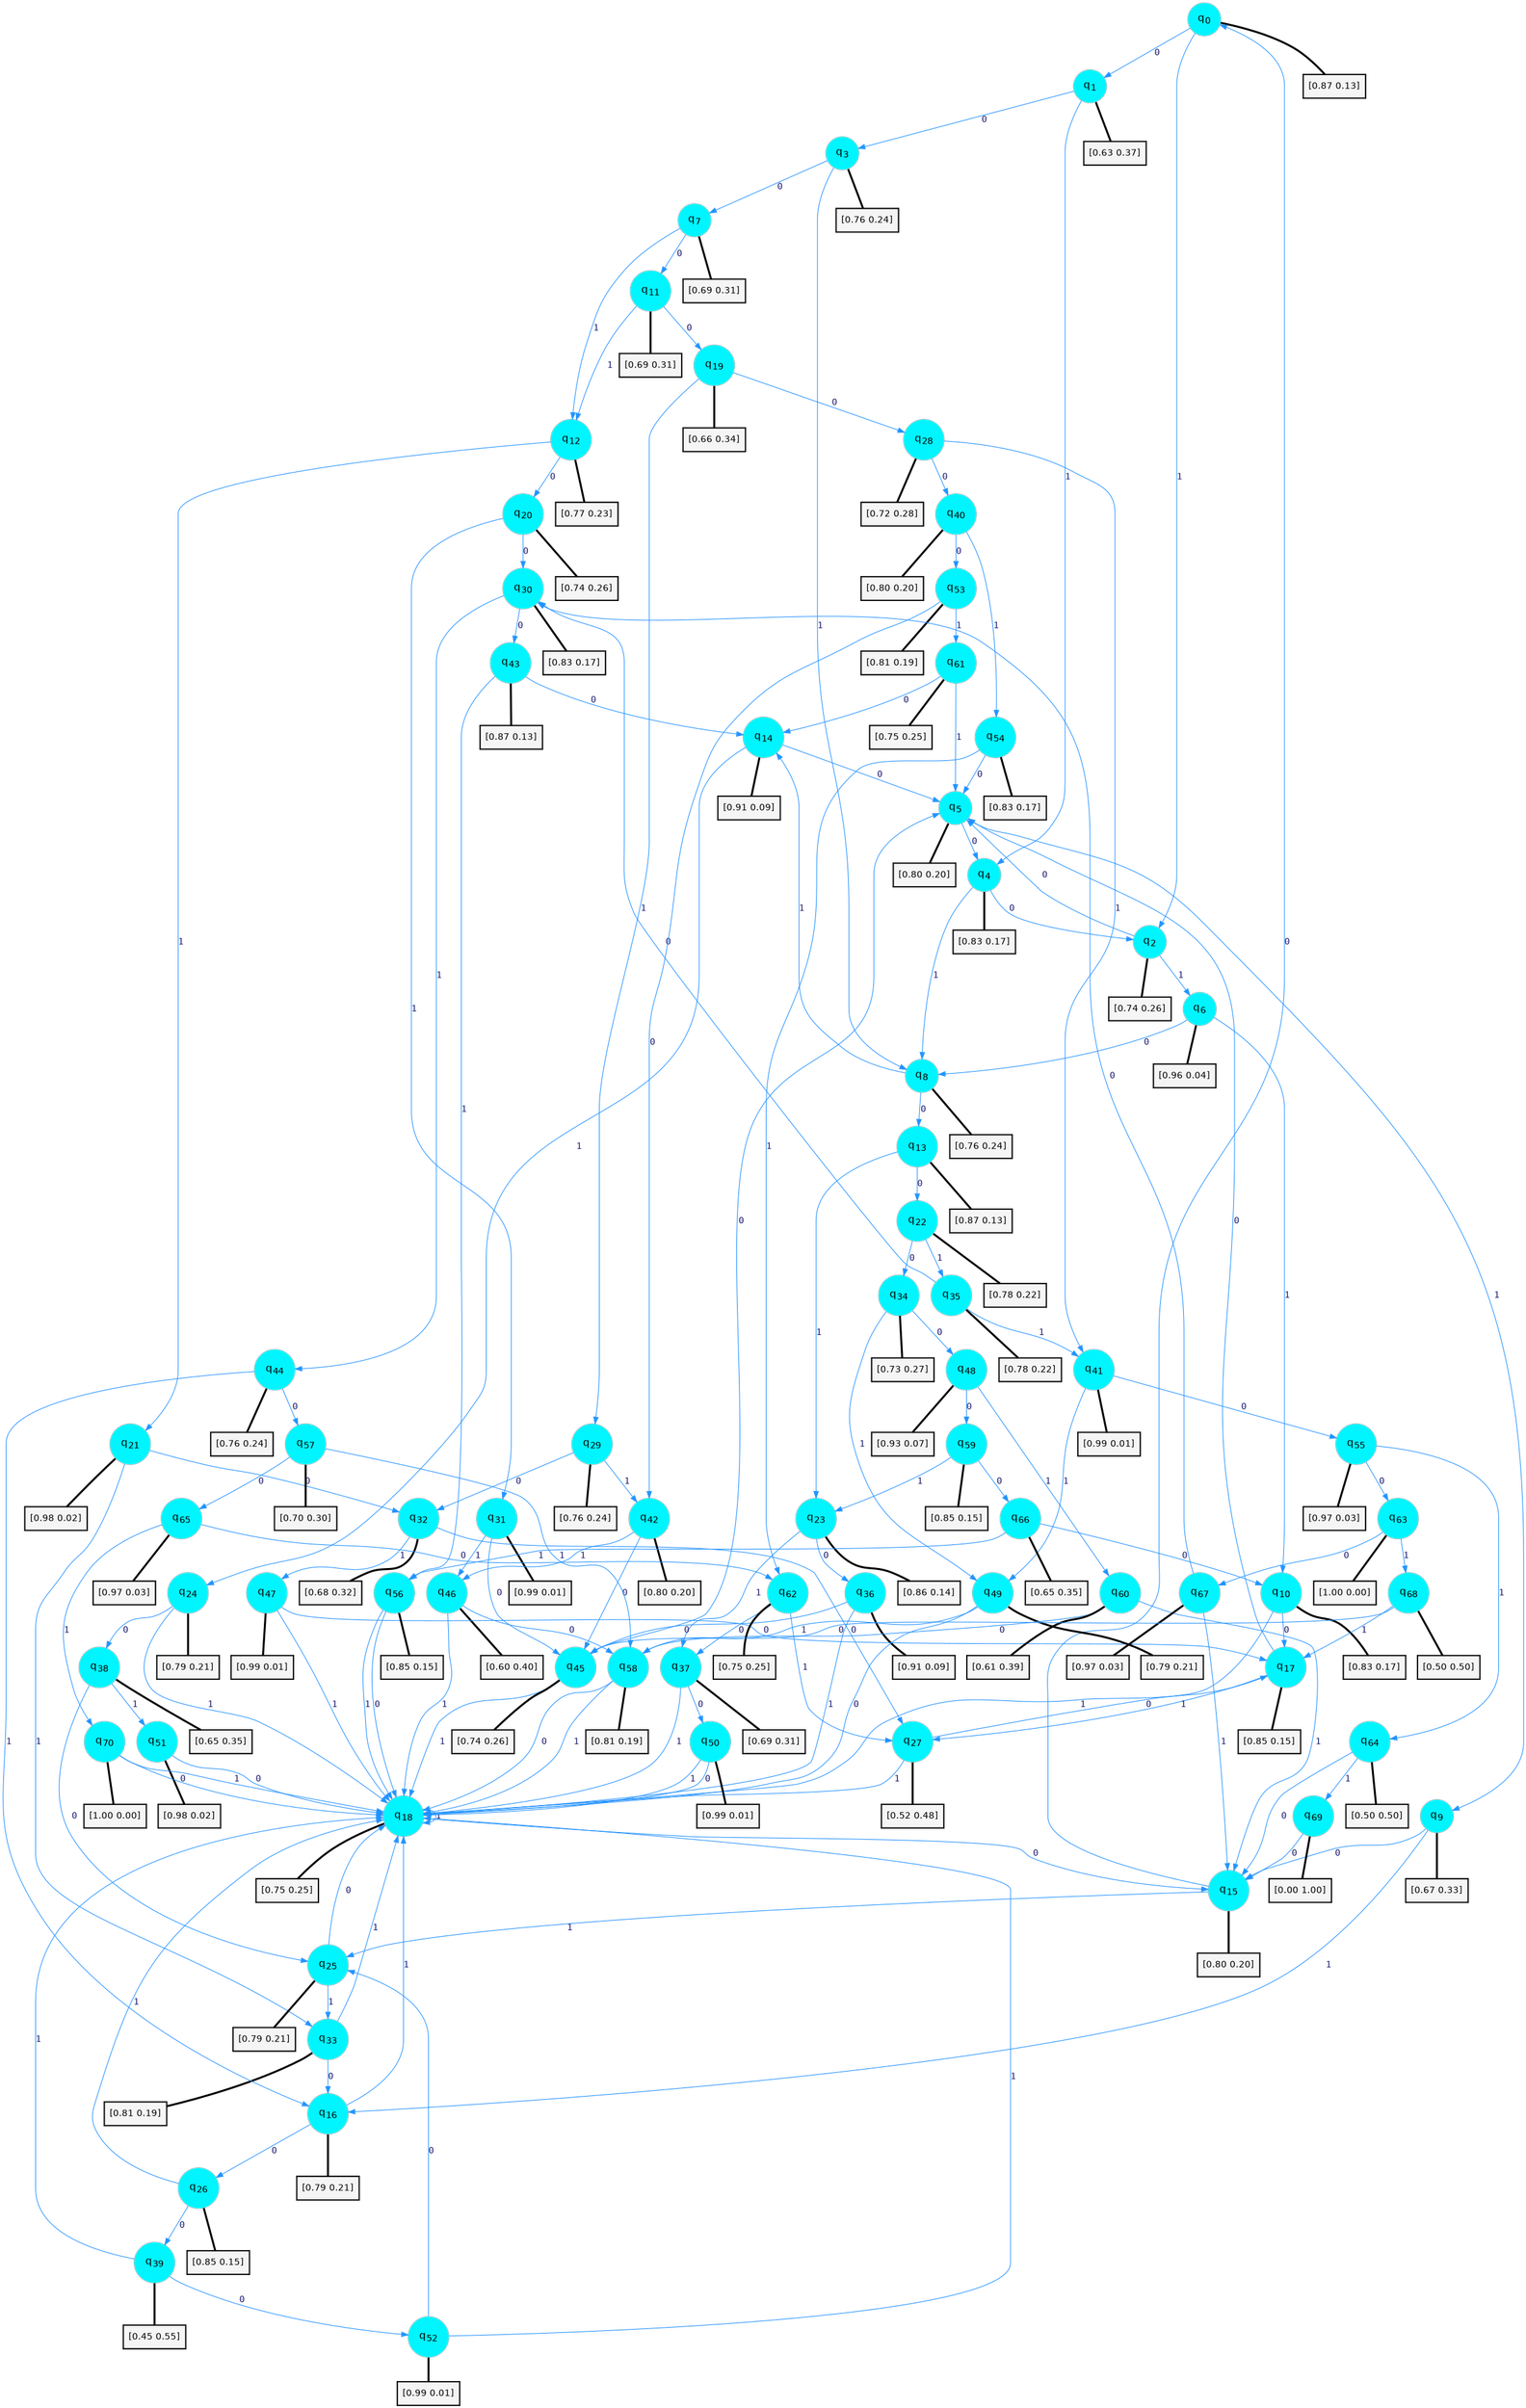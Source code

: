 digraph G {
graph [
bgcolor=transparent, dpi=300, rankdir=TD, size="40,25"];
node [
color=gray, fillcolor=turquoise1, fontcolor=black, fontname=Helvetica, fontsize=16, fontweight=bold, shape=circle, style=filled];
edge [
arrowsize=1, color=dodgerblue1, fontcolor=midnightblue, fontname=courier, fontweight=bold, penwidth=1, style=solid, weight=20];
0[label=<q<SUB>0</SUB>>];
1[label=<q<SUB>1</SUB>>];
2[label=<q<SUB>2</SUB>>];
3[label=<q<SUB>3</SUB>>];
4[label=<q<SUB>4</SUB>>];
5[label=<q<SUB>5</SUB>>];
6[label=<q<SUB>6</SUB>>];
7[label=<q<SUB>7</SUB>>];
8[label=<q<SUB>8</SUB>>];
9[label=<q<SUB>9</SUB>>];
10[label=<q<SUB>10</SUB>>];
11[label=<q<SUB>11</SUB>>];
12[label=<q<SUB>12</SUB>>];
13[label=<q<SUB>13</SUB>>];
14[label=<q<SUB>14</SUB>>];
15[label=<q<SUB>15</SUB>>];
16[label=<q<SUB>16</SUB>>];
17[label=<q<SUB>17</SUB>>];
18[label=<q<SUB>18</SUB>>];
19[label=<q<SUB>19</SUB>>];
20[label=<q<SUB>20</SUB>>];
21[label=<q<SUB>21</SUB>>];
22[label=<q<SUB>22</SUB>>];
23[label=<q<SUB>23</SUB>>];
24[label=<q<SUB>24</SUB>>];
25[label=<q<SUB>25</SUB>>];
26[label=<q<SUB>26</SUB>>];
27[label=<q<SUB>27</SUB>>];
28[label=<q<SUB>28</SUB>>];
29[label=<q<SUB>29</SUB>>];
30[label=<q<SUB>30</SUB>>];
31[label=<q<SUB>31</SUB>>];
32[label=<q<SUB>32</SUB>>];
33[label=<q<SUB>33</SUB>>];
34[label=<q<SUB>34</SUB>>];
35[label=<q<SUB>35</SUB>>];
36[label=<q<SUB>36</SUB>>];
37[label=<q<SUB>37</SUB>>];
38[label=<q<SUB>38</SUB>>];
39[label=<q<SUB>39</SUB>>];
40[label=<q<SUB>40</SUB>>];
41[label=<q<SUB>41</SUB>>];
42[label=<q<SUB>42</SUB>>];
43[label=<q<SUB>43</SUB>>];
44[label=<q<SUB>44</SUB>>];
45[label=<q<SUB>45</SUB>>];
46[label=<q<SUB>46</SUB>>];
47[label=<q<SUB>47</SUB>>];
48[label=<q<SUB>48</SUB>>];
49[label=<q<SUB>49</SUB>>];
50[label=<q<SUB>50</SUB>>];
51[label=<q<SUB>51</SUB>>];
52[label=<q<SUB>52</SUB>>];
53[label=<q<SUB>53</SUB>>];
54[label=<q<SUB>54</SUB>>];
55[label=<q<SUB>55</SUB>>];
56[label=<q<SUB>56</SUB>>];
57[label=<q<SUB>57</SUB>>];
58[label=<q<SUB>58</SUB>>];
59[label=<q<SUB>59</SUB>>];
60[label=<q<SUB>60</SUB>>];
61[label=<q<SUB>61</SUB>>];
62[label=<q<SUB>62</SUB>>];
63[label=<q<SUB>63</SUB>>];
64[label=<q<SUB>64</SUB>>];
65[label=<q<SUB>65</SUB>>];
66[label=<q<SUB>66</SUB>>];
67[label=<q<SUB>67</SUB>>];
68[label=<q<SUB>68</SUB>>];
69[label=<q<SUB>69</SUB>>];
70[label=<q<SUB>70</SUB>>];
71[label="[0.87 0.13]", shape=box,fontcolor=black, fontname=Helvetica, fontsize=14, penwidth=2, fillcolor=whitesmoke,color=black];
72[label="[0.63 0.37]", shape=box,fontcolor=black, fontname=Helvetica, fontsize=14, penwidth=2, fillcolor=whitesmoke,color=black];
73[label="[0.74 0.26]", shape=box,fontcolor=black, fontname=Helvetica, fontsize=14, penwidth=2, fillcolor=whitesmoke,color=black];
74[label="[0.76 0.24]", shape=box,fontcolor=black, fontname=Helvetica, fontsize=14, penwidth=2, fillcolor=whitesmoke,color=black];
75[label="[0.83 0.17]", shape=box,fontcolor=black, fontname=Helvetica, fontsize=14, penwidth=2, fillcolor=whitesmoke,color=black];
76[label="[0.80 0.20]", shape=box,fontcolor=black, fontname=Helvetica, fontsize=14, penwidth=2, fillcolor=whitesmoke,color=black];
77[label="[0.96 0.04]", shape=box,fontcolor=black, fontname=Helvetica, fontsize=14, penwidth=2, fillcolor=whitesmoke,color=black];
78[label="[0.69 0.31]", shape=box,fontcolor=black, fontname=Helvetica, fontsize=14, penwidth=2, fillcolor=whitesmoke,color=black];
79[label="[0.76 0.24]", shape=box,fontcolor=black, fontname=Helvetica, fontsize=14, penwidth=2, fillcolor=whitesmoke,color=black];
80[label="[0.67 0.33]", shape=box,fontcolor=black, fontname=Helvetica, fontsize=14, penwidth=2, fillcolor=whitesmoke,color=black];
81[label="[0.83 0.17]", shape=box,fontcolor=black, fontname=Helvetica, fontsize=14, penwidth=2, fillcolor=whitesmoke,color=black];
82[label="[0.69 0.31]", shape=box,fontcolor=black, fontname=Helvetica, fontsize=14, penwidth=2, fillcolor=whitesmoke,color=black];
83[label="[0.77 0.23]", shape=box,fontcolor=black, fontname=Helvetica, fontsize=14, penwidth=2, fillcolor=whitesmoke,color=black];
84[label="[0.87 0.13]", shape=box,fontcolor=black, fontname=Helvetica, fontsize=14, penwidth=2, fillcolor=whitesmoke,color=black];
85[label="[0.91 0.09]", shape=box,fontcolor=black, fontname=Helvetica, fontsize=14, penwidth=2, fillcolor=whitesmoke,color=black];
86[label="[0.80 0.20]", shape=box,fontcolor=black, fontname=Helvetica, fontsize=14, penwidth=2, fillcolor=whitesmoke,color=black];
87[label="[0.79 0.21]", shape=box,fontcolor=black, fontname=Helvetica, fontsize=14, penwidth=2, fillcolor=whitesmoke,color=black];
88[label="[0.85 0.15]", shape=box,fontcolor=black, fontname=Helvetica, fontsize=14, penwidth=2, fillcolor=whitesmoke,color=black];
89[label="[0.75 0.25]", shape=box,fontcolor=black, fontname=Helvetica, fontsize=14, penwidth=2, fillcolor=whitesmoke,color=black];
90[label="[0.66 0.34]", shape=box,fontcolor=black, fontname=Helvetica, fontsize=14, penwidth=2, fillcolor=whitesmoke,color=black];
91[label="[0.74 0.26]", shape=box,fontcolor=black, fontname=Helvetica, fontsize=14, penwidth=2, fillcolor=whitesmoke,color=black];
92[label="[0.98 0.02]", shape=box,fontcolor=black, fontname=Helvetica, fontsize=14, penwidth=2, fillcolor=whitesmoke,color=black];
93[label="[0.78 0.22]", shape=box,fontcolor=black, fontname=Helvetica, fontsize=14, penwidth=2, fillcolor=whitesmoke,color=black];
94[label="[0.86 0.14]", shape=box,fontcolor=black, fontname=Helvetica, fontsize=14, penwidth=2, fillcolor=whitesmoke,color=black];
95[label="[0.79 0.21]", shape=box,fontcolor=black, fontname=Helvetica, fontsize=14, penwidth=2, fillcolor=whitesmoke,color=black];
96[label="[0.79 0.21]", shape=box,fontcolor=black, fontname=Helvetica, fontsize=14, penwidth=2, fillcolor=whitesmoke,color=black];
97[label="[0.85 0.15]", shape=box,fontcolor=black, fontname=Helvetica, fontsize=14, penwidth=2, fillcolor=whitesmoke,color=black];
98[label="[0.52 0.48]", shape=box,fontcolor=black, fontname=Helvetica, fontsize=14, penwidth=2, fillcolor=whitesmoke,color=black];
99[label="[0.72 0.28]", shape=box,fontcolor=black, fontname=Helvetica, fontsize=14, penwidth=2, fillcolor=whitesmoke,color=black];
100[label="[0.76 0.24]", shape=box,fontcolor=black, fontname=Helvetica, fontsize=14, penwidth=2, fillcolor=whitesmoke,color=black];
101[label="[0.83 0.17]", shape=box,fontcolor=black, fontname=Helvetica, fontsize=14, penwidth=2, fillcolor=whitesmoke,color=black];
102[label="[0.99 0.01]", shape=box,fontcolor=black, fontname=Helvetica, fontsize=14, penwidth=2, fillcolor=whitesmoke,color=black];
103[label="[0.68 0.32]", shape=box,fontcolor=black, fontname=Helvetica, fontsize=14, penwidth=2, fillcolor=whitesmoke,color=black];
104[label="[0.81 0.19]", shape=box,fontcolor=black, fontname=Helvetica, fontsize=14, penwidth=2, fillcolor=whitesmoke,color=black];
105[label="[0.73 0.27]", shape=box,fontcolor=black, fontname=Helvetica, fontsize=14, penwidth=2, fillcolor=whitesmoke,color=black];
106[label="[0.78 0.22]", shape=box,fontcolor=black, fontname=Helvetica, fontsize=14, penwidth=2, fillcolor=whitesmoke,color=black];
107[label="[0.91 0.09]", shape=box,fontcolor=black, fontname=Helvetica, fontsize=14, penwidth=2, fillcolor=whitesmoke,color=black];
108[label="[0.69 0.31]", shape=box,fontcolor=black, fontname=Helvetica, fontsize=14, penwidth=2, fillcolor=whitesmoke,color=black];
109[label="[0.65 0.35]", shape=box,fontcolor=black, fontname=Helvetica, fontsize=14, penwidth=2, fillcolor=whitesmoke,color=black];
110[label="[0.45 0.55]", shape=box,fontcolor=black, fontname=Helvetica, fontsize=14, penwidth=2, fillcolor=whitesmoke,color=black];
111[label="[0.80 0.20]", shape=box,fontcolor=black, fontname=Helvetica, fontsize=14, penwidth=2, fillcolor=whitesmoke,color=black];
112[label="[0.99 0.01]", shape=box,fontcolor=black, fontname=Helvetica, fontsize=14, penwidth=2, fillcolor=whitesmoke,color=black];
113[label="[0.80 0.20]", shape=box,fontcolor=black, fontname=Helvetica, fontsize=14, penwidth=2, fillcolor=whitesmoke,color=black];
114[label="[0.87 0.13]", shape=box,fontcolor=black, fontname=Helvetica, fontsize=14, penwidth=2, fillcolor=whitesmoke,color=black];
115[label="[0.76 0.24]", shape=box,fontcolor=black, fontname=Helvetica, fontsize=14, penwidth=2, fillcolor=whitesmoke,color=black];
116[label="[0.74 0.26]", shape=box,fontcolor=black, fontname=Helvetica, fontsize=14, penwidth=2, fillcolor=whitesmoke,color=black];
117[label="[0.60 0.40]", shape=box,fontcolor=black, fontname=Helvetica, fontsize=14, penwidth=2, fillcolor=whitesmoke,color=black];
118[label="[0.99 0.01]", shape=box,fontcolor=black, fontname=Helvetica, fontsize=14, penwidth=2, fillcolor=whitesmoke,color=black];
119[label="[0.93 0.07]", shape=box,fontcolor=black, fontname=Helvetica, fontsize=14, penwidth=2, fillcolor=whitesmoke,color=black];
120[label="[0.79 0.21]", shape=box,fontcolor=black, fontname=Helvetica, fontsize=14, penwidth=2, fillcolor=whitesmoke,color=black];
121[label="[0.99 0.01]", shape=box,fontcolor=black, fontname=Helvetica, fontsize=14, penwidth=2, fillcolor=whitesmoke,color=black];
122[label="[0.98 0.02]", shape=box,fontcolor=black, fontname=Helvetica, fontsize=14, penwidth=2, fillcolor=whitesmoke,color=black];
123[label="[0.99 0.01]", shape=box,fontcolor=black, fontname=Helvetica, fontsize=14, penwidth=2, fillcolor=whitesmoke,color=black];
124[label="[0.81 0.19]", shape=box,fontcolor=black, fontname=Helvetica, fontsize=14, penwidth=2, fillcolor=whitesmoke,color=black];
125[label="[0.83 0.17]", shape=box,fontcolor=black, fontname=Helvetica, fontsize=14, penwidth=2, fillcolor=whitesmoke,color=black];
126[label="[0.97 0.03]", shape=box,fontcolor=black, fontname=Helvetica, fontsize=14, penwidth=2, fillcolor=whitesmoke,color=black];
127[label="[0.85 0.15]", shape=box,fontcolor=black, fontname=Helvetica, fontsize=14, penwidth=2, fillcolor=whitesmoke,color=black];
128[label="[0.70 0.30]", shape=box,fontcolor=black, fontname=Helvetica, fontsize=14, penwidth=2, fillcolor=whitesmoke,color=black];
129[label="[0.81 0.19]", shape=box,fontcolor=black, fontname=Helvetica, fontsize=14, penwidth=2, fillcolor=whitesmoke,color=black];
130[label="[0.85 0.15]", shape=box,fontcolor=black, fontname=Helvetica, fontsize=14, penwidth=2, fillcolor=whitesmoke,color=black];
131[label="[0.61 0.39]", shape=box,fontcolor=black, fontname=Helvetica, fontsize=14, penwidth=2, fillcolor=whitesmoke,color=black];
132[label="[0.75 0.25]", shape=box,fontcolor=black, fontname=Helvetica, fontsize=14, penwidth=2, fillcolor=whitesmoke,color=black];
133[label="[0.75 0.25]", shape=box,fontcolor=black, fontname=Helvetica, fontsize=14, penwidth=2, fillcolor=whitesmoke,color=black];
134[label="[1.00 0.00]", shape=box,fontcolor=black, fontname=Helvetica, fontsize=14, penwidth=2, fillcolor=whitesmoke,color=black];
135[label="[0.50 0.50]", shape=box,fontcolor=black, fontname=Helvetica, fontsize=14, penwidth=2, fillcolor=whitesmoke,color=black];
136[label="[0.97 0.03]", shape=box,fontcolor=black, fontname=Helvetica, fontsize=14, penwidth=2, fillcolor=whitesmoke,color=black];
137[label="[0.65 0.35]", shape=box,fontcolor=black, fontname=Helvetica, fontsize=14, penwidth=2, fillcolor=whitesmoke,color=black];
138[label="[0.97 0.03]", shape=box,fontcolor=black, fontname=Helvetica, fontsize=14, penwidth=2, fillcolor=whitesmoke,color=black];
139[label="[0.50 0.50]", shape=box,fontcolor=black, fontname=Helvetica, fontsize=14, penwidth=2, fillcolor=whitesmoke,color=black];
140[label="[0.00 1.00]", shape=box,fontcolor=black, fontname=Helvetica, fontsize=14, penwidth=2, fillcolor=whitesmoke,color=black];
141[label="[1.00 0.00]", shape=box,fontcolor=black, fontname=Helvetica, fontsize=14, penwidth=2, fillcolor=whitesmoke,color=black];
0->1 [label=0];
0->2 [label=1];
0->71 [arrowhead=none, penwidth=3,color=black];
1->3 [label=0];
1->4 [label=1];
1->72 [arrowhead=none, penwidth=3,color=black];
2->5 [label=0];
2->6 [label=1];
2->73 [arrowhead=none, penwidth=3,color=black];
3->7 [label=0];
3->8 [label=1];
3->74 [arrowhead=none, penwidth=3,color=black];
4->2 [label=0];
4->8 [label=1];
4->75 [arrowhead=none, penwidth=3,color=black];
5->4 [label=0];
5->9 [label=1];
5->76 [arrowhead=none, penwidth=3,color=black];
6->8 [label=0];
6->10 [label=1];
6->77 [arrowhead=none, penwidth=3,color=black];
7->11 [label=0];
7->12 [label=1];
7->78 [arrowhead=none, penwidth=3,color=black];
8->13 [label=0];
8->14 [label=1];
8->79 [arrowhead=none, penwidth=3,color=black];
9->15 [label=0];
9->16 [label=1];
9->80 [arrowhead=none, penwidth=3,color=black];
10->17 [label=0];
10->18 [label=1];
10->81 [arrowhead=none, penwidth=3,color=black];
11->19 [label=0];
11->12 [label=1];
11->82 [arrowhead=none, penwidth=3,color=black];
12->20 [label=0];
12->21 [label=1];
12->83 [arrowhead=none, penwidth=3,color=black];
13->22 [label=0];
13->23 [label=1];
13->84 [arrowhead=none, penwidth=3,color=black];
14->5 [label=0];
14->24 [label=1];
14->85 [arrowhead=none, penwidth=3,color=black];
15->0 [label=0];
15->25 [label=1];
15->86 [arrowhead=none, penwidth=3,color=black];
16->26 [label=0];
16->18 [label=1];
16->87 [arrowhead=none, penwidth=3,color=black];
17->5 [label=0];
17->27 [label=1];
17->88 [arrowhead=none, penwidth=3,color=black];
18->15 [label=0];
18->18 [label=1];
18->89 [arrowhead=none, penwidth=3,color=black];
19->28 [label=0];
19->29 [label=1];
19->90 [arrowhead=none, penwidth=3,color=black];
20->30 [label=0];
20->31 [label=1];
20->91 [arrowhead=none, penwidth=3,color=black];
21->32 [label=0];
21->33 [label=1];
21->92 [arrowhead=none, penwidth=3,color=black];
22->34 [label=0];
22->35 [label=1];
22->93 [arrowhead=none, penwidth=3,color=black];
23->36 [label=0];
23->37 [label=1];
23->94 [arrowhead=none, penwidth=3,color=black];
24->38 [label=0];
24->18 [label=1];
24->95 [arrowhead=none, penwidth=3,color=black];
25->18 [label=0];
25->33 [label=1];
25->96 [arrowhead=none, penwidth=3,color=black];
26->39 [label=0];
26->18 [label=1];
26->97 [arrowhead=none, penwidth=3,color=black];
27->17 [label=0];
27->18 [label=1];
27->98 [arrowhead=none, penwidth=3,color=black];
28->40 [label=0];
28->41 [label=1];
28->99 [arrowhead=none, penwidth=3,color=black];
29->32 [label=0];
29->42 [label=1];
29->100 [arrowhead=none, penwidth=3,color=black];
30->43 [label=0];
30->44 [label=1];
30->101 [arrowhead=none, penwidth=3,color=black];
31->45 [label=0];
31->46 [label=1];
31->102 [arrowhead=none, penwidth=3,color=black];
32->27 [label=0];
32->47 [label=1];
32->103 [arrowhead=none, penwidth=3,color=black];
33->16 [label=0];
33->18 [label=1];
33->104 [arrowhead=none, penwidth=3,color=black];
34->48 [label=0];
34->49 [label=1];
34->105 [arrowhead=none, penwidth=3,color=black];
35->30 [label=0];
35->41 [label=1];
35->106 [arrowhead=none, penwidth=3,color=black];
36->45 [label=0];
36->18 [label=1];
36->107 [arrowhead=none, penwidth=3,color=black];
37->50 [label=0];
37->18 [label=1];
37->108 [arrowhead=none, penwidth=3,color=black];
38->25 [label=0];
38->51 [label=1];
38->109 [arrowhead=none, penwidth=3,color=black];
39->52 [label=0];
39->18 [label=1];
39->110 [arrowhead=none, penwidth=3,color=black];
40->53 [label=0];
40->54 [label=1];
40->111 [arrowhead=none, penwidth=3,color=black];
41->55 [label=0];
41->49 [label=1];
41->112 [arrowhead=none, penwidth=3,color=black];
42->45 [label=0];
42->46 [label=1];
42->113 [arrowhead=none, penwidth=3,color=black];
43->14 [label=0];
43->56 [label=1];
43->114 [arrowhead=none, penwidth=3,color=black];
44->57 [label=0];
44->16 [label=1];
44->115 [arrowhead=none, penwidth=3,color=black];
45->5 [label=0];
45->18 [label=1];
45->116 [arrowhead=none, penwidth=3,color=black];
46->58 [label=0];
46->18 [label=1];
46->117 [arrowhead=none, penwidth=3,color=black];
47->17 [label=0];
47->18 [label=1];
47->118 [arrowhead=none, penwidth=3,color=black];
48->59 [label=0];
48->60 [label=1];
48->119 [arrowhead=none, penwidth=3,color=black];
49->18 [label=0];
49->58 [label=1];
49->120 [arrowhead=none, penwidth=3,color=black];
50->18 [label=0];
50->18 [label=1];
50->121 [arrowhead=none, penwidth=3,color=black];
51->18 [label=0];
51->122 [arrowhead=none, penwidth=3,color=black];
52->25 [label=0];
52->18 [label=1];
52->123 [arrowhead=none, penwidth=3,color=black];
53->42 [label=0];
53->61 [label=1];
53->124 [arrowhead=none, penwidth=3,color=black];
54->5 [label=0];
54->62 [label=1];
54->125 [arrowhead=none, penwidth=3,color=black];
55->63 [label=0];
55->64 [label=1];
55->126 [arrowhead=none, penwidth=3,color=black];
56->18 [label=0];
56->18 [label=1];
56->127 [arrowhead=none, penwidth=3,color=black];
57->65 [label=0];
57->58 [label=1];
57->128 [arrowhead=none, penwidth=3,color=black];
58->18 [label=0];
58->18 [label=1];
58->129 [arrowhead=none, penwidth=3,color=black];
59->66 [label=0];
59->23 [label=1];
59->130 [arrowhead=none, penwidth=3,color=black];
60->58 [label=0];
60->15 [label=1];
60->131 [arrowhead=none, penwidth=3,color=black];
61->14 [label=0];
61->5 [label=1];
61->132 [arrowhead=none, penwidth=3,color=black];
62->37 [label=0];
62->27 [label=1];
62->133 [arrowhead=none, penwidth=3,color=black];
63->67 [label=0];
63->68 [label=1];
63->134 [arrowhead=none, penwidth=3,color=black];
64->15 [label=0];
64->69 [label=1];
64->135 [arrowhead=none, penwidth=3,color=black];
65->62 [label=0];
65->70 [label=1];
65->136 [arrowhead=none, penwidth=3,color=black];
66->10 [label=0];
66->56 [label=1];
66->137 [arrowhead=none, penwidth=3,color=black];
67->30 [label=0];
67->15 [label=1];
67->138 [arrowhead=none, penwidth=3,color=black];
68->45 [label=0];
68->17 [label=1];
68->139 [arrowhead=none, penwidth=3,color=black];
69->15 [label=0];
69->140 [arrowhead=none, penwidth=3,color=black];
70->18 [label=0];
70->18 [label=1];
70->141 [arrowhead=none, penwidth=3,color=black];
}
